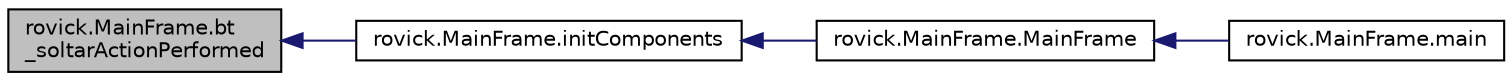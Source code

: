 digraph "rovick.MainFrame.bt_soltarActionPerformed"
{
  edge [fontname="Helvetica",fontsize="10",labelfontname="Helvetica",labelfontsize="10"];
  node [fontname="Helvetica",fontsize="10",shape=record];
  rankdir="LR";
  Node6 [label="rovick.MainFrame.bt\l_soltarActionPerformed",height=0.2,width=0.4,color="black", fillcolor="grey75", style="filled", fontcolor="black"];
  Node6 -> Node7 [dir="back",color="midnightblue",fontsize="10",style="solid",fontname="Helvetica"];
  Node7 [label="rovick.MainFrame.initComponents",height=0.2,width=0.4,color="black", fillcolor="white", style="filled",URL="$classrovick_1_1_main_frame.html#a6bfda0f949106916323960d384a309e0"];
  Node7 -> Node8 [dir="back",color="midnightblue",fontsize="10",style="solid",fontname="Helvetica"];
  Node8 [label="rovick.MainFrame.MainFrame",height=0.2,width=0.4,color="black", fillcolor="white", style="filled",URL="$group___principales.html#ga511f1ff25cbcc94bf9a36611674b5fec",tooltip="Contrucotr de la victa principal. "];
  Node8 -> Node9 [dir="back",color="midnightblue",fontsize="10",style="solid",fontname="Helvetica"];
  Node9 [label="rovick.MainFrame.main",height=0.2,width=0.4,color="black", fillcolor="white", style="filled",URL="$classrovick_1_1_main_frame.html#ac31f17c5894a105267e32842324663ac"];
}
